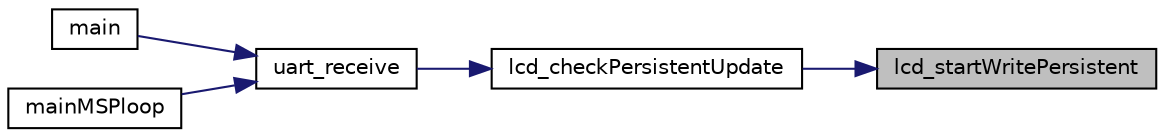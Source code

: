 digraph "lcd_startWritePersistent"
{
 // LATEX_PDF_SIZE
  edge [fontname="Helvetica",fontsize="10",labelfontname="Helvetica",labelfontsize="10"];
  node [fontname="Helvetica",fontsize="10",shape=record];
  rankdir="RL";
  Node1 [label="lcd_startWritePersistent",height=0.2,width=0.4,color="black", fillcolor="grey75", style="filled", fontcolor="black",tooltip=" "];
  Node1 -> Node2 [dir="back",color="midnightblue",fontsize="10",style="solid"];
  Node2 [label="lcd_checkPersistentUpdate",height=0.2,width=0.4,color="black", fillcolor="white", style="filled",URL="$lcd_8h.html#a6eb124736e24544036568a49ee05276a",tooltip=" "];
  Node2 -> Node3 [dir="back",color="midnightblue",fontsize="10",style="solid"];
  Node3 [label="uart_receive",height=0.2,width=0.4,color="black", fillcolor="white", style="filled",URL="$usci_8h.html#a64bd3fadf45c225d0190b6718ef2573d",tooltip=" "];
  Node3 -> Node4 [dir="back",color="midnightblue",fontsize="10",style="solid"];
  Node4 [label="main",height=0.2,width=0.4,color="black", fillcolor="white", style="filled",URL="$main_8c.html#a840291bc02cba5474a4cb46a9b9566fe",tooltip=" "];
  Node3 -> Node5 [dir="back",color="midnightblue",fontsize="10",style="solid"];
  Node5 [label="mainMSPloop",height=0.2,width=0.4,color="black", fillcolor="white", style="filled",URL="$main_m_s_p_8h.html#a6f9ad05474f475b7d9f0827da5484fd0",tooltip=" "];
}
